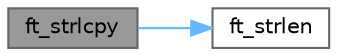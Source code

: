 digraph "ft_strlcpy"
{
 // INTERACTIVE_SVG=YES
 // LATEX_PDF_SIZE
  bgcolor="transparent";
  edge [fontname=Helvetica,fontsize=10,labelfontname=Helvetica,labelfontsize=10];
  node [fontname=Helvetica,fontsize=10,shape=box,height=0.2,width=0.4];
  rankdir="LR";
  Node1 [label="ft_strlcpy",height=0.2,width=0.4,color="gray40", fillcolor="grey60", style="filled", fontcolor="black",tooltip="Copy a string to a destination buffer with a specified maximum size."];
  Node1 -> Node2 [color="steelblue1",style="solid"];
  Node2 [label="ft_strlen",height=0.2,width=0.4,color="grey40", fillcolor="white", style="filled",URL="$ft__strlen_8c.html#a828402378653640f545a4be2e00e92f9",tooltip="Calculates the length of a string."];
}
